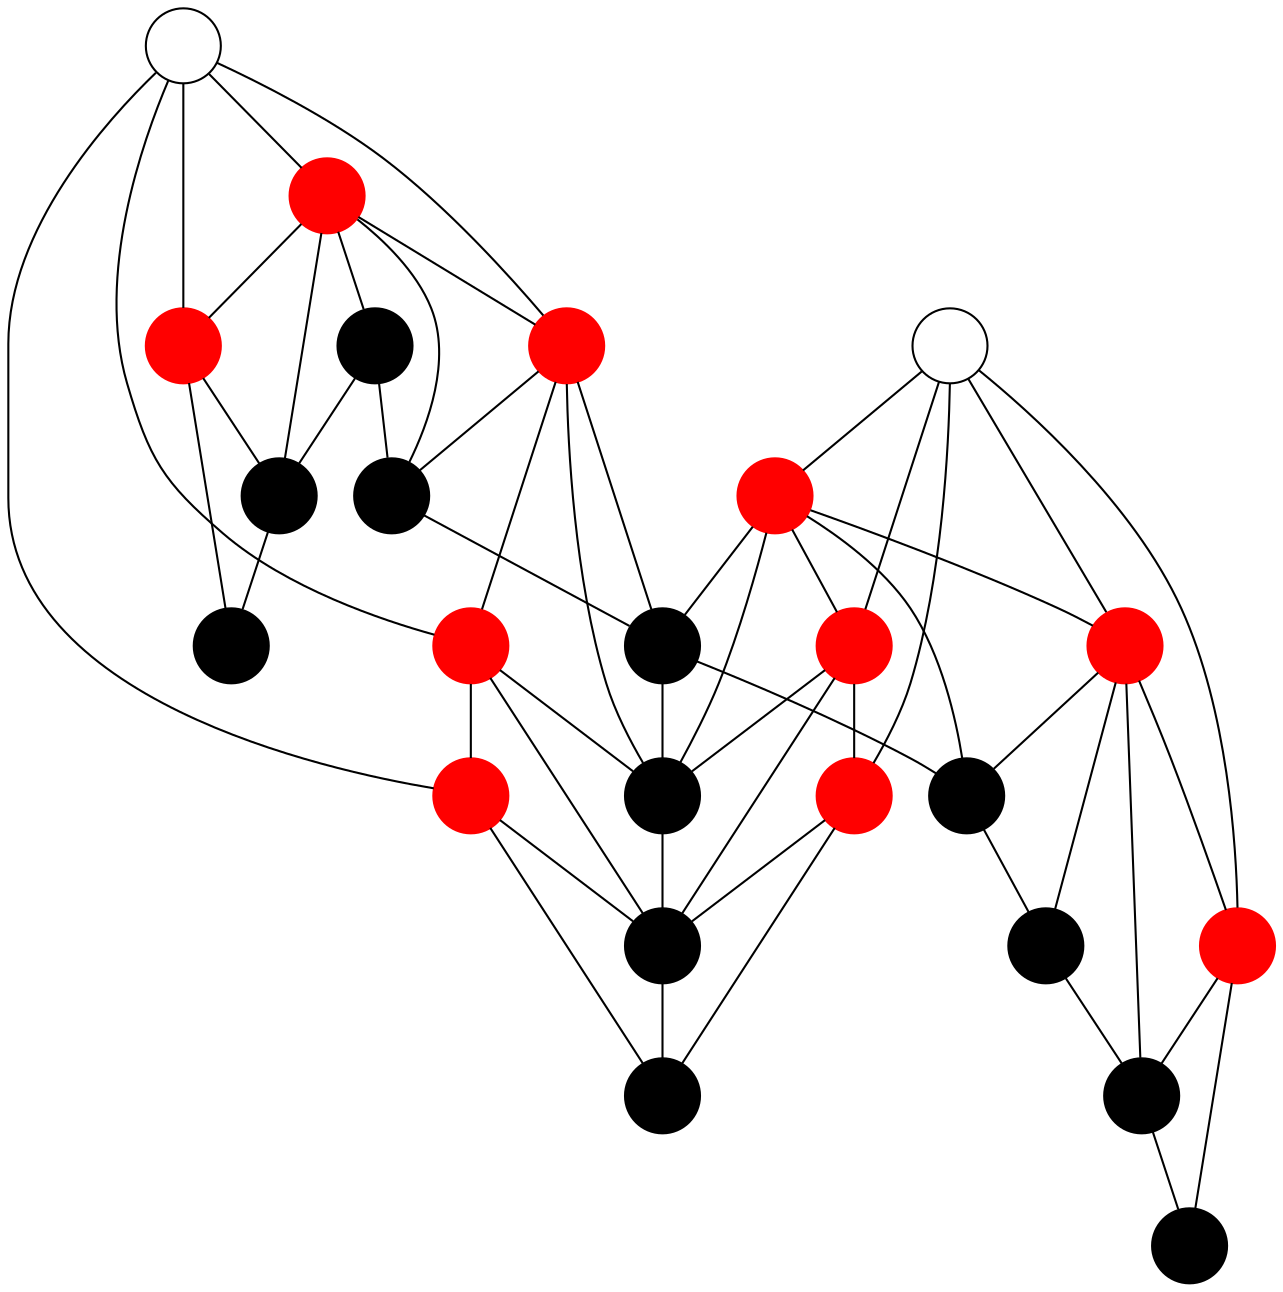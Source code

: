 graph
{
	node [shape=circle, style=solid, color=black, label=""];

	i0 -- i1 -- i2;
	i3 -- i4 -- i5 -- i6;
	i7 -- i8 -- i9;

	i0 -- i10 -- i3 -- i11 -- i7;

	//e0 -- i0;
	//e0 -- i10;
	e1 -- i0;
	e1 -- i1;
	e1 -- i10;
	e1 -- e2;
	e1 -- e3;
	e2 -- i1;
	e2 -- i2;
	e3 -- i3;
	e3 -- i4;
	e3 -- i10;
	e3 -- e4;
	e4 -- i4;
	e4 -- i5;
	e4 -- e5;
	e5 -- i5;
	e5 -- i6;
	e6 -- i3;
	e6 -- i4;
	e6 -- i11;
	e6 -- e7;
	e6 -- e9;
	e7 -- e8;
	e7 -- i4;
	e7 -- i5;
	e8 -- i5;
	e8 -- i6;
	e9 -- i7;
	e9 -- i8;
	e9 -- i11;
	e9 -- e10;
	e10 -- i8;
	e10 -- i9;
	//e11 -- i7;
	//e11 -- i11;

	o0 -- e1;
	o0 -- e2;
	o0 -- e3;
	o0 -- e4;
	o0 -- e5;
	o1 -- e6;
	o1 -- e7;
	o1 -- e8;
	o1 -- e9;
	o1 -- e10;

	i0 [pos="1,0!", style=filled];
	i1 [pos="2,0!", style=filled];
	i2 [pos="3,0!", style=filled];
	i3 [pos="0,4!", style=filled];
	i4 [pos="1,4!", style=filled];
	i5 [pos="2,4!", style=filled];
	i6 [pos="3,4!", style=filled];
	i7 [pos="1,8!", style=filled];
	i8 [pos="2,8!", style=filled];
	i9 [pos="3,8!", style=filled];
	i10 [pos="0,2!", style=filled];
	i11 [pos="0,6!", style=filled];

	//e0 [pos="0,0!", style=filled];
	e1 [pos="1.5,1!", style=filled, color=red];
	e2 [pos="2.5,1!", style=filled, color=red];
	e3 [pos="0.5,3!", style=filled, color=red];
	e4 [pos="1.5,3!", style=filled, color=red];
	e5 [pos="2.5,3!", style=filled, color=red];
	e6 [pos="0.5,5!", style=filled, color=red];
	e7 [pos="1.5,5!", style=filled, color=red];
	e8 [pos="2.5,5!", style=filled, color=red];
	e9 [pos="1.5,7!", style=filled, color=red];
	e10 [pos="2.5,7!", style=filled, color=red];
	//e11 [pos="0,8!", style=filled];

	o0 [pos="2,2!"];
	o1 [pos="2,6!"];
}
